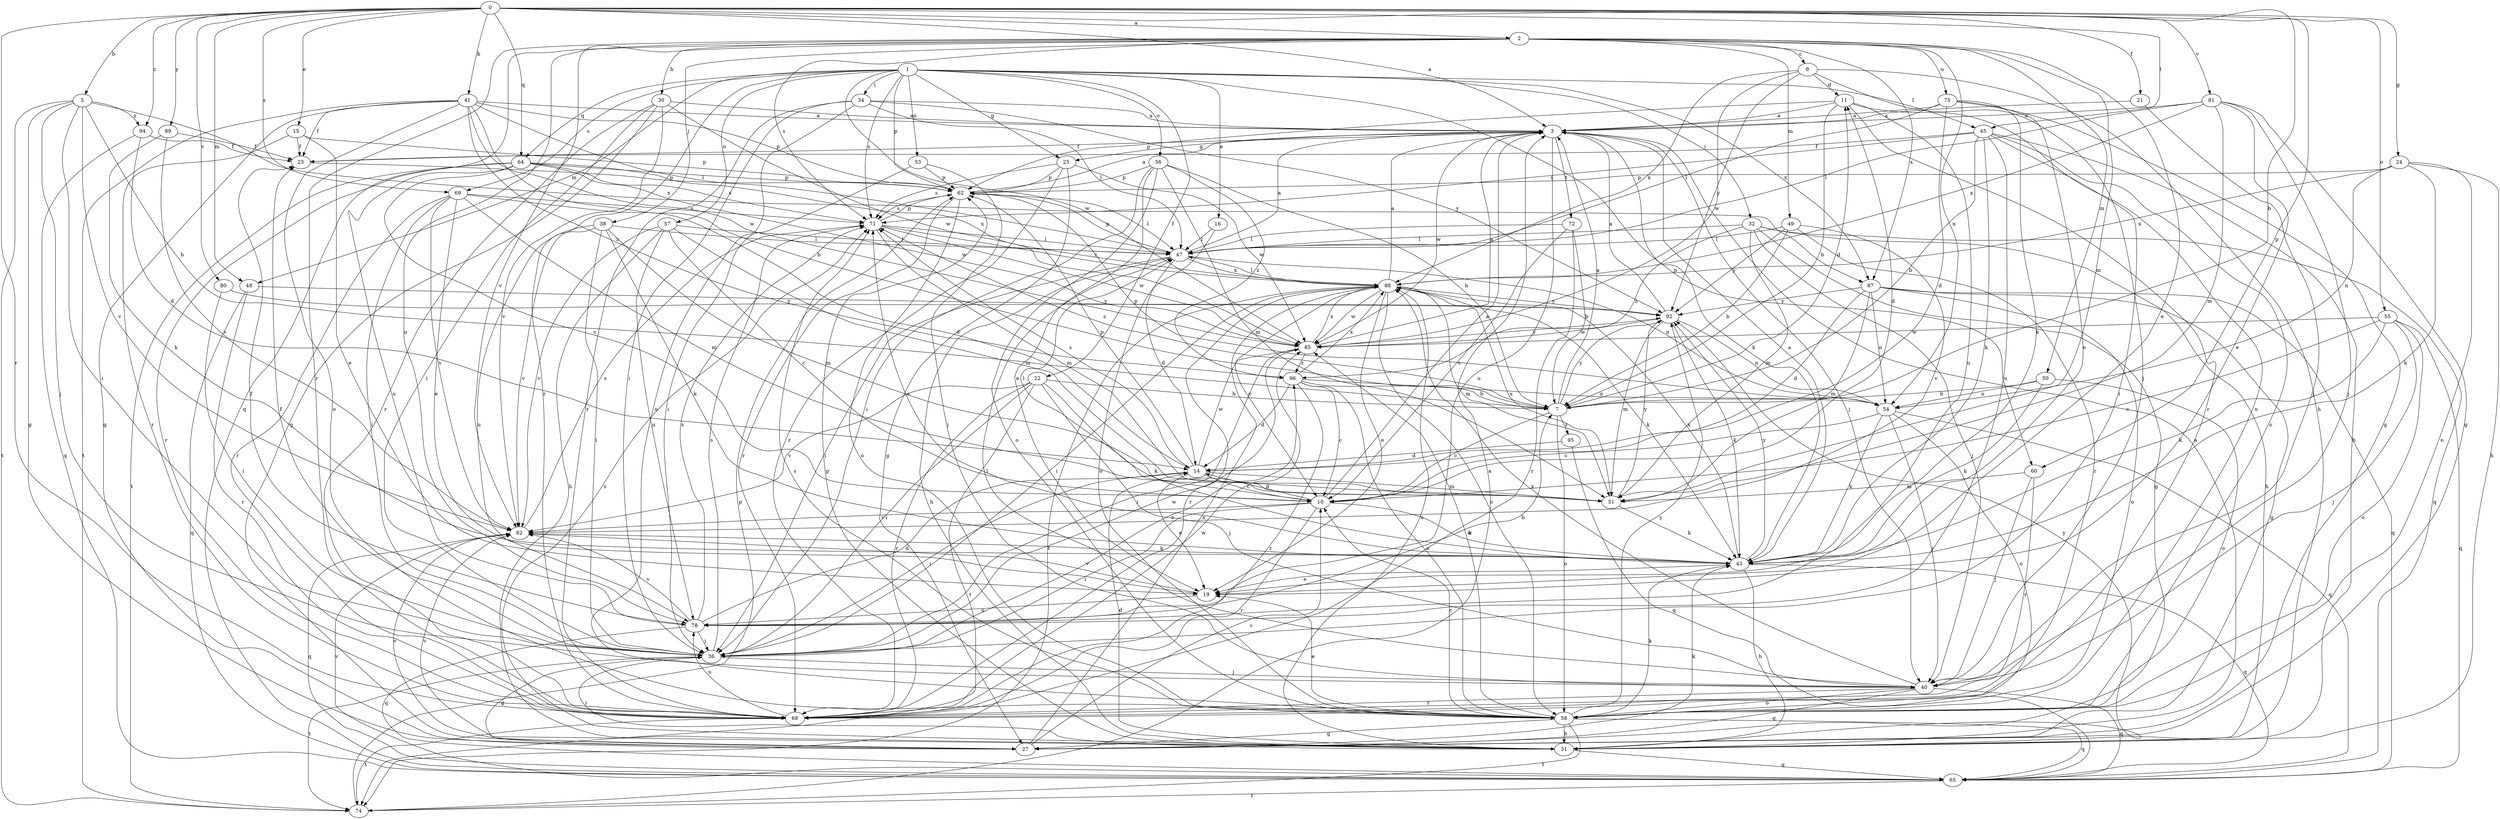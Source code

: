 strict digraph  {
0;
1;
2;
3;
5;
7;
8;
10;
11;
14;
15;
16;
19;
21;
22;
23;
24;
25;
27;
30;
31;
32;
34;
36;
38;
40;
41;
43;
45;
47;
48;
49;
50;
51;
53;
54;
55;
56;
57;
58;
60;
62;
64;
65;
68;
69;
71;
72;
74;
75;
78;
80;
81;
82;
85;
87;
88;
89;
92;
94;
95;
96;
0 -> 2  [label=a];
0 -> 3  [label=a];
0 -> 5  [label=b];
0 -> 7  [label=b];
0 -> 15  [label=e];
0 -> 21  [label=f];
0 -> 24  [label=g];
0 -> 41  [label=k];
0 -> 45  [label=l];
0 -> 48  [label=m];
0 -> 55  [label=o];
0 -> 60  [label=p];
0 -> 64  [label=q];
0 -> 68  [label=r];
0 -> 69  [label=s];
0 -> 80  [label=v];
0 -> 81  [label=v];
0 -> 89  [label=y];
0 -> 94  [label=z];
1 -> 16  [label=e];
1 -> 22  [label=f];
1 -> 25  [label=g];
1 -> 32  [label=i];
1 -> 34  [label=i];
1 -> 45  [label=l];
1 -> 48  [label=m];
1 -> 53  [label=n];
1 -> 56  [label=o];
1 -> 57  [label=o];
1 -> 60  [label=p];
1 -> 62  [label=p];
1 -> 64  [label=q];
1 -> 68  [label=r];
1 -> 69  [label=s];
1 -> 71  [label=s];
1 -> 85  [label=w];
1 -> 87  [label=x];
2 -> 8  [label=c];
2 -> 19  [label=e];
2 -> 30  [label=h];
2 -> 38  [label=j];
2 -> 49  [label=m];
2 -> 50  [label=m];
2 -> 51  [label=m];
2 -> 54  [label=n];
2 -> 65  [label=q];
2 -> 68  [label=r];
2 -> 71  [label=s];
2 -> 75  [label=u];
2 -> 78  [label=u];
2 -> 82  [label=v];
2 -> 87  [label=x];
3 -> 23  [label=f];
3 -> 25  [label=g];
3 -> 40  [label=j];
3 -> 43  [label=k];
3 -> 72  [label=t];
3 -> 78  [label=u];
3 -> 85  [label=w];
5 -> 7  [label=b];
5 -> 27  [label=g];
5 -> 36  [label=i];
5 -> 40  [label=j];
5 -> 74  [label=t];
5 -> 82  [label=v];
5 -> 87  [label=x];
5 -> 94  [label=z];
7 -> 3  [label=a];
7 -> 10  [label=c];
7 -> 11  [label=d];
7 -> 58  [label=o];
7 -> 71  [label=s];
7 -> 92  [label=y];
7 -> 95  [label=z];
8 -> 11  [label=d];
8 -> 31  [label=h];
8 -> 40  [label=j];
8 -> 85  [label=w];
8 -> 88  [label=x];
8 -> 92  [label=y];
10 -> 3  [label=a];
10 -> 11  [label=d];
10 -> 14  [label=d];
10 -> 36  [label=i];
10 -> 43  [label=k];
10 -> 47  [label=l];
10 -> 68  [label=r];
10 -> 82  [label=v];
11 -> 3  [label=a];
11 -> 7  [label=b];
11 -> 58  [label=o];
11 -> 62  [label=p];
11 -> 68  [label=r];
11 -> 78  [label=u];
14 -> 10  [label=c];
14 -> 19  [label=e];
14 -> 36  [label=i];
14 -> 51  [label=m];
14 -> 62  [label=p];
14 -> 71  [label=s];
14 -> 85  [label=w];
15 -> 19  [label=e];
15 -> 23  [label=f];
15 -> 62  [label=p];
15 -> 68  [label=r];
16 -> 47  [label=l];
16 -> 58  [label=o];
19 -> 78  [label=u];
19 -> 82  [label=v];
21 -> 3  [label=a];
21 -> 40  [label=j];
22 -> 7  [label=b];
22 -> 36  [label=i];
22 -> 40  [label=j];
22 -> 43  [label=k];
22 -> 68  [label=r];
22 -> 74  [label=t];
22 -> 82  [label=v];
23 -> 62  [label=p];
24 -> 31  [label=h];
24 -> 43  [label=k];
24 -> 54  [label=n];
24 -> 58  [label=o];
24 -> 62  [label=p];
24 -> 88  [label=x];
25 -> 27  [label=g];
25 -> 62  [label=p];
25 -> 68  [label=r];
25 -> 71  [label=s];
25 -> 85  [label=w];
27 -> 10  [label=c];
27 -> 43  [label=k];
27 -> 82  [label=v];
27 -> 88  [label=x];
30 -> 3  [label=a];
30 -> 27  [label=g];
30 -> 36  [label=i];
30 -> 68  [label=r];
30 -> 82  [label=v];
30 -> 85  [label=w];
31 -> 3  [label=a];
31 -> 14  [label=d];
31 -> 36  [label=i];
31 -> 62  [label=p];
31 -> 65  [label=q];
31 -> 71  [label=s];
31 -> 82  [label=v];
31 -> 88  [label=x];
31 -> 92  [label=y];
32 -> 27  [label=g];
32 -> 31  [label=h];
32 -> 40  [label=j];
32 -> 47  [label=l];
32 -> 51  [label=m];
32 -> 65  [label=q];
32 -> 96  [label=z];
34 -> 3  [label=a];
34 -> 36  [label=i];
34 -> 47  [label=l];
34 -> 58  [label=o];
34 -> 68  [label=r];
34 -> 92  [label=y];
36 -> 23  [label=f];
36 -> 27  [label=g];
36 -> 40  [label=j];
36 -> 71  [label=s];
36 -> 74  [label=t];
36 -> 85  [label=w];
36 -> 96  [label=z];
38 -> 36  [label=i];
38 -> 43  [label=k];
38 -> 47  [label=l];
38 -> 51  [label=m];
38 -> 78  [label=u];
38 -> 82  [label=v];
40 -> 27  [label=g];
40 -> 47  [label=l];
40 -> 58  [label=o];
40 -> 65  [label=q];
40 -> 68  [label=r];
40 -> 88  [label=x];
41 -> 3  [label=a];
41 -> 7  [label=b];
41 -> 23  [label=f];
41 -> 27  [label=g];
41 -> 47  [label=l];
41 -> 58  [label=o];
41 -> 62  [label=p];
41 -> 74  [label=t];
41 -> 85  [label=w];
41 -> 96  [label=z];
43 -> 3  [label=a];
43 -> 19  [label=e];
43 -> 31  [label=h];
43 -> 65  [label=q];
43 -> 71  [label=s];
43 -> 88  [label=x];
43 -> 92  [label=y];
45 -> 7  [label=b];
45 -> 23  [label=f];
45 -> 31  [label=h];
45 -> 36  [label=i];
45 -> 43  [label=k];
45 -> 58  [label=o];
45 -> 71  [label=s];
45 -> 78  [label=u];
47 -> 3  [label=a];
47 -> 14  [label=d];
47 -> 31  [label=h];
47 -> 36  [label=i];
47 -> 54  [label=n];
47 -> 62  [label=p];
47 -> 88  [label=x];
48 -> 65  [label=q];
48 -> 68  [label=r];
48 -> 92  [label=y];
49 -> 7  [label=b];
49 -> 47  [label=l];
49 -> 68  [label=r];
49 -> 82  [label=v];
49 -> 92  [label=y];
50 -> 7  [label=b];
50 -> 43  [label=k];
50 -> 54  [label=n];
50 -> 58  [label=o];
51 -> 43  [label=k];
51 -> 88  [label=x];
51 -> 92  [label=y];
53 -> 36  [label=i];
53 -> 40  [label=j];
53 -> 62  [label=p];
54 -> 10  [label=c];
54 -> 40  [label=j];
54 -> 43  [label=k];
54 -> 58  [label=o];
54 -> 62  [label=p];
54 -> 65  [label=q];
55 -> 10  [label=c];
55 -> 40  [label=j];
55 -> 43  [label=k];
55 -> 58  [label=o];
55 -> 65  [label=q];
55 -> 85  [label=w];
56 -> 7  [label=b];
56 -> 19  [label=e];
56 -> 36  [label=i];
56 -> 51  [label=m];
56 -> 58  [label=o];
56 -> 62  [label=p];
56 -> 96  [label=z];
57 -> 10  [label=c];
57 -> 31  [label=h];
57 -> 47  [label=l];
57 -> 51  [label=m];
57 -> 78  [label=u];
57 -> 82  [label=v];
58 -> 10  [label=c];
58 -> 19  [label=e];
58 -> 27  [label=g];
58 -> 31  [label=h];
58 -> 43  [label=k];
58 -> 65  [label=q];
58 -> 71  [label=s];
58 -> 74  [label=t];
58 -> 85  [label=w];
58 -> 92  [label=y];
60 -> 40  [label=j];
60 -> 51  [label=m];
60 -> 68  [label=r];
62 -> 3  [label=a];
62 -> 47  [label=l];
62 -> 58  [label=o];
62 -> 68  [label=r];
62 -> 71  [label=s];
64 -> 10  [label=c];
64 -> 62  [label=p];
64 -> 68  [label=r];
64 -> 71  [label=s];
64 -> 74  [label=t];
64 -> 78  [label=u];
64 -> 85  [label=w];
64 -> 88  [label=x];
65 -> 74  [label=t];
65 -> 82  [label=v];
68 -> 74  [label=t];
68 -> 78  [label=u];
68 -> 85  [label=w];
69 -> 14  [label=d];
69 -> 19  [label=e];
69 -> 36  [label=i];
69 -> 51  [label=m];
69 -> 68  [label=r];
69 -> 71  [label=s];
69 -> 82  [label=v];
71 -> 47  [label=l];
71 -> 51  [label=m];
71 -> 62  [label=p];
71 -> 85  [label=w];
71 -> 88  [label=x];
72 -> 7  [label=b];
72 -> 10  [label=c];
72 -> 47  [label=l];
72 -> 68  [label=r];
74 -> 3  [label=a];
74 -> 62  [label=p];
75 -> 3  [label=a];
75 -> 14  [label=d];
75 -> 19  [label=e];
75 -> 27  [label=g];
75 -> 43  [label=k];
75 -> 47  [label=l];
78 -> 7  [label=b];
78 -> 14  [label=d];
78 -> 23  [label=f];
78 -> 36  [label=i];
78 -> 65  [label=q];
78 -> 71  [label=s];
78 -> 82  [label=v];
80 -> 36  [label=i];
80 -> 92  [label=y];
81 -> 3  [label=a];
81 -> 19  [label=e];
81 -> 27  [label=g];
81 -> 40  [label=j];
81 -> 47  [label=l];
81 -> 51  [label=m];
81 -> 88  [label=x];
82 -> 43  [label=k];
82 -> 65  [label=q];
82 -> 71  [label=s];
85 -> 3  [label=a];
85 -> 36  [label=i];
85 -> 88  [label=x];
85 -> 92  [label=y];
85 -> 96  [label=z];
87 -> 14  [label=d];
87 -> 27  [label=g];
87 -> 51  [label=m];
87 -> 54  [label=n];
87 -> 58  [label=o];
87 -> 65  [label=q];
87 -> 92  [label=y];
88 -> 3  [label=a];
88 -> 10  [label=c];
88 -> 19  [label=e];
88 -> 36  [label=i];
88 -> 43  [label=k];
88 -> 47  [label=l];
88 -> 51  [label=m];
88 -> 58  [label=o];
88 -> 68  [label=r];
88 -> 74  [label=t];
88 -> 85  [label=w];
88 -> 92  [label=y];
89 -> 23  [label=f];
89 -> 43  [label=k];
89 -> 82  [label=v];
92 -> 3  [label=a];
92 -> 43  [label=k];
92 -> 51  [label=m];
92 -> 54  [label=n];
92 -> 85  [label=w];
94 -> 14  [label=d];
94 -> 23  [label=f];
94 -> 65  [label=q];
95 -> 14  [label=d];
95 -> 65  [label=q];
96 -> 7  [label=b];
96 -> 10  [label=c];
96 -> 14  [label=d];
96 -> 54  [label=n];
96 -> 58  [label=o];
96 -> 68  [label=r];
96 -> 88  [label=x];
}
